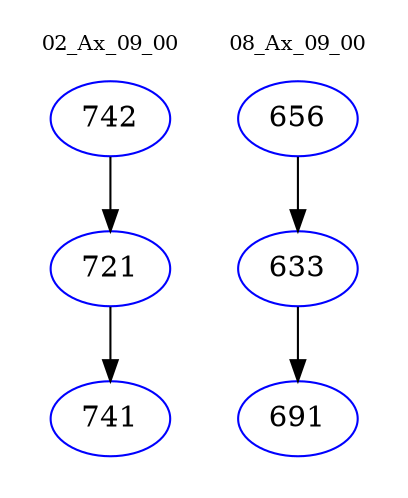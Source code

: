 digraph{
subgraph cluster_0 {
color = white
label = "02_Ax_09_00";
fontsize=10;
T0_742 [label="742", color="blue"]
T0_742 -> T0_721 [color="black"]
T0_721 [label="721", color="blue"]
T0_721 -> T0_741 [color="black"]
T0_741 [label="741", color="blue"]
}
subgraph cluster_1 {
color = white
label = "08_Ax_09_00";
fontsize=10;
T1_656 [label="656", color="blue"]
T1_656 -> T1_633 [color="black"]
T1_633 [label="633", color="blue"]
T1_633 -> T1_691 [color="black"]
T1_691 [label="691", color="blue"]
}
}

